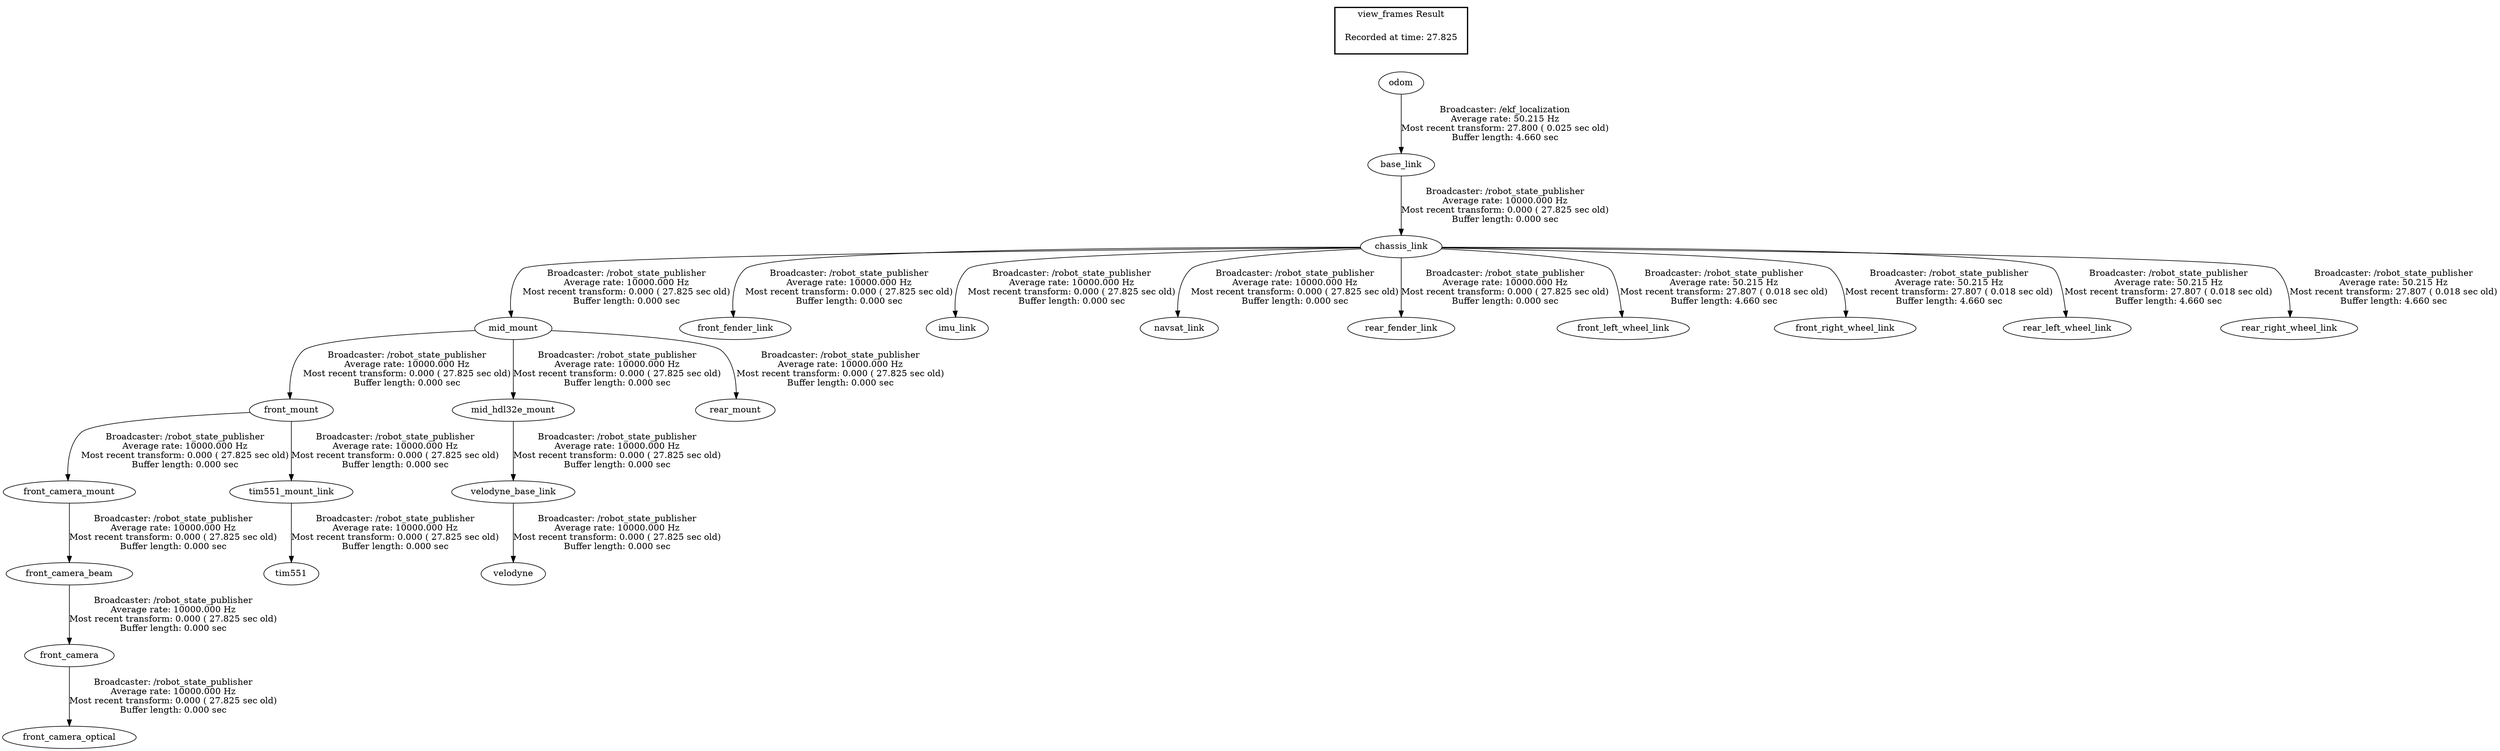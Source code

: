 digraph G {
"base_link" -> "chassis_link"[label="Broadcaster: /robot_state_publisher\nAverage rate: 10000.000 Hz\nMost recent transform: 0.000 ( 27.825 sec old)\nBuffer length: 0.000 sec\n"];
"odom" -> "base_link"[label="Broadcaster: /ekf_localization\nAverage rate: 50.215 Hz\nMost recent transform: 27.800 ( 0.025 sec old)\nBuffer length: 4.660 sec\n"];
"front_camera_beam" -> "front_camera"[label="Broadcaster: /robot_state_publisher\nAverage rate: 10000.000 Hz\nMost recent transform: 0.000 ( 27.825 sec old)\nBuffer length: 0.000 sec\n"];
"front_camera_mount" -> "front_camera_beam"[label="Broadcaster: /robot_state_publisher\nAverage rate: 10000.000 Hz\nMost recent transform: 0.000 ( 27.825 sec old)\nBuffer length: 0.000 sec\n"];
"front_mount" -> "front_camera_mount"[label="Broadcaster: /robot_state_publisher\nAverage rate: 10000.000 Hz\nMost recent transform: 0.000 ( 27.825 sec old)\nBuffer length: 0.000 sec\n"];
"mid_mount" -> "front_mount"[label="Broadcaster: /robot_state_publisher\nAverage rate: 10000.000 Hz\nMost recent transform: 0.000 ( 27.825 sec old)\nBuffer length: 0.000 sec\n"];
"front_camera" -> "front_camera_optical"[label="Broadcaster: /robot_state_publisher\nAverage rate: 10000.000 Hz\nMost recent transform: 0.000 ( 27.825 sec old)\nBuffer length: 0.000 sec\n"];
"chassis_link" -> "front_fender_link"[label="Broadcaster: /robot_state_publisher\nAverage rate: 10000.000 Hz\nMost recent transform: 0.000 ( 27.825 sec old)\nBuffer length: 0.000 sec\n"];
"chassis_link" -> "mid_mount"[label="Broadcaster: /robot_state_publisher\nAverage rate: 10000.000 Hz\nMost recent transform: 0.000 ( 27.825 sec old)\nBuffer length: 0.000 sec\n"];
"chassis_link" -> "imu_link"[label="Broadcaster: /robot_state_publisher\nAverage rate: 10000.000 Hz\nMost recent transform: 0.000 ( 27.825 sec old)\nBuffer length: 0.000 sec\n"];
"mid_mount" -> "mid_hdl32e_mount"[label="Broadcaster: /robot_state_publisher\nAverage rate: 10000.000 Hz\nMost recent transform: 0.000 ( 27.825 sec old)\nBuffer length: 0.000 sec\n"];
"chassis_link" -> "navsat_link"[label="Broadcaster: /robot_state_publisher\nAverage rate: 10000.000 Hz\nMost recent transform: 0.000 ( 27.825 sec old)\nBuffer length: 0.000 sec\n"];
"chassis_link" -> "rear_fender_link"[label="Broadcaster: /robot_state_publisher\nAverage rate: 10000.000 Hz\nMost recent transform: 0.000 ( 27.825 sec old)\nBuffer length: 0.000 sec\n"];
"mid_mount" -> "rear_mount"[label="Broadcaster: /robot_state_publisher\nAverage rate: 10000.000 Hz\nMost recent transform: 0.000 ( 27.825 sec old)\nBuffer length: 0.000 sec\n"];
"tim551_mount_link" -> "tim551"[label="Broadcaster: /robot_state_publisher\nAverage rate: 10000.000 Hz\nMost recent transform: 0.000 ( 27.825 sec old)\nBuffer length: 0.000 sec\n"];
"front_mount" -> "tim551_mount_link"[label="Broadcaster: /robot_state_publisher\nAverage rate: 10000.000 Hz\nMost recent transform: 0.000 ( 27.825 sec old)\nBuffer length: 0.000 sec\n"];
"mid_hdl32e_mount" -> "velodyne_base_link"[label="Broadcaster: /robot_state_publisher\nAverage rate: 10000.000 Hz\nMost recent transform: 0.000 ( 27.825 sec old)\nBuffer length: 0.000 sec\n"];
"velodyne_base_link" -> "velodyne"[label="Broadcaster: /robot_state_publisher\nAverage rate: 10000.000 Hz\nMost recent transform: 0.000 ( 27.825 sec old)\nBuffer length: 0.000 sec\n"];
"chassis_link" -> "front_left_wheel_link"[label="Broadcaster: /robot_state_publisher\nAverage rate: 50.215 Hz\nMost recent transform: 27.807 ( 0.018 sec old)\nBuffer length: 4.660 sec\n"];
"chassis_link" -> "front_right_wheel_link"[label="Broadcaster: /robot_state_publisher\nAverage rate: 50.215 Hz\nMost recent transform: 27.807 ( 0.018 sec old)\nBuffer length: 4.660 sec\n"];
"chassis_link" -> "rear_left_wheel_link"[label="Broadcaster: /robot_state_publisher\nAverage rate: 50.215 Hz\nMost recent transform: 27.807 ( 0.018 sec old)\nBuffer length: 4.660 sec\n"];
"chassis_link" -> "rear_right_wheel_link"[label="Broadcaster: /robot_state_publisher\nAverage rate: 50.215 Hz\nMost recent transform: 27.807 ( 0.018 sec old)\nBuffer length: 4.660 sec\n"];
edge [style=invis];
 subgraph cluster_legend { style=bold; color=black; label ="view_frames Result";
"Recorded at time: 27.825"[ shape=plaintext ] ;
 }->"odom";
}